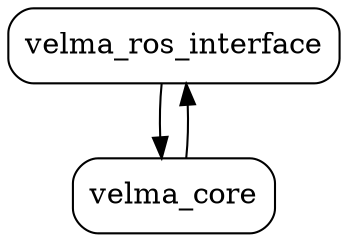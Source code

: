 digraph graphname {
    velma_ros_interface [style=filled shape=box style=rounded label = "velma_ros_interface"];
    {rank=sink velma_core [style=filled shape=box style=rounded label = "velma_core"];}

    velma_ros_interface -> velma_core;
    velma_core -> velma_ros_interface;

    margin=0;   # for whole graph
}

